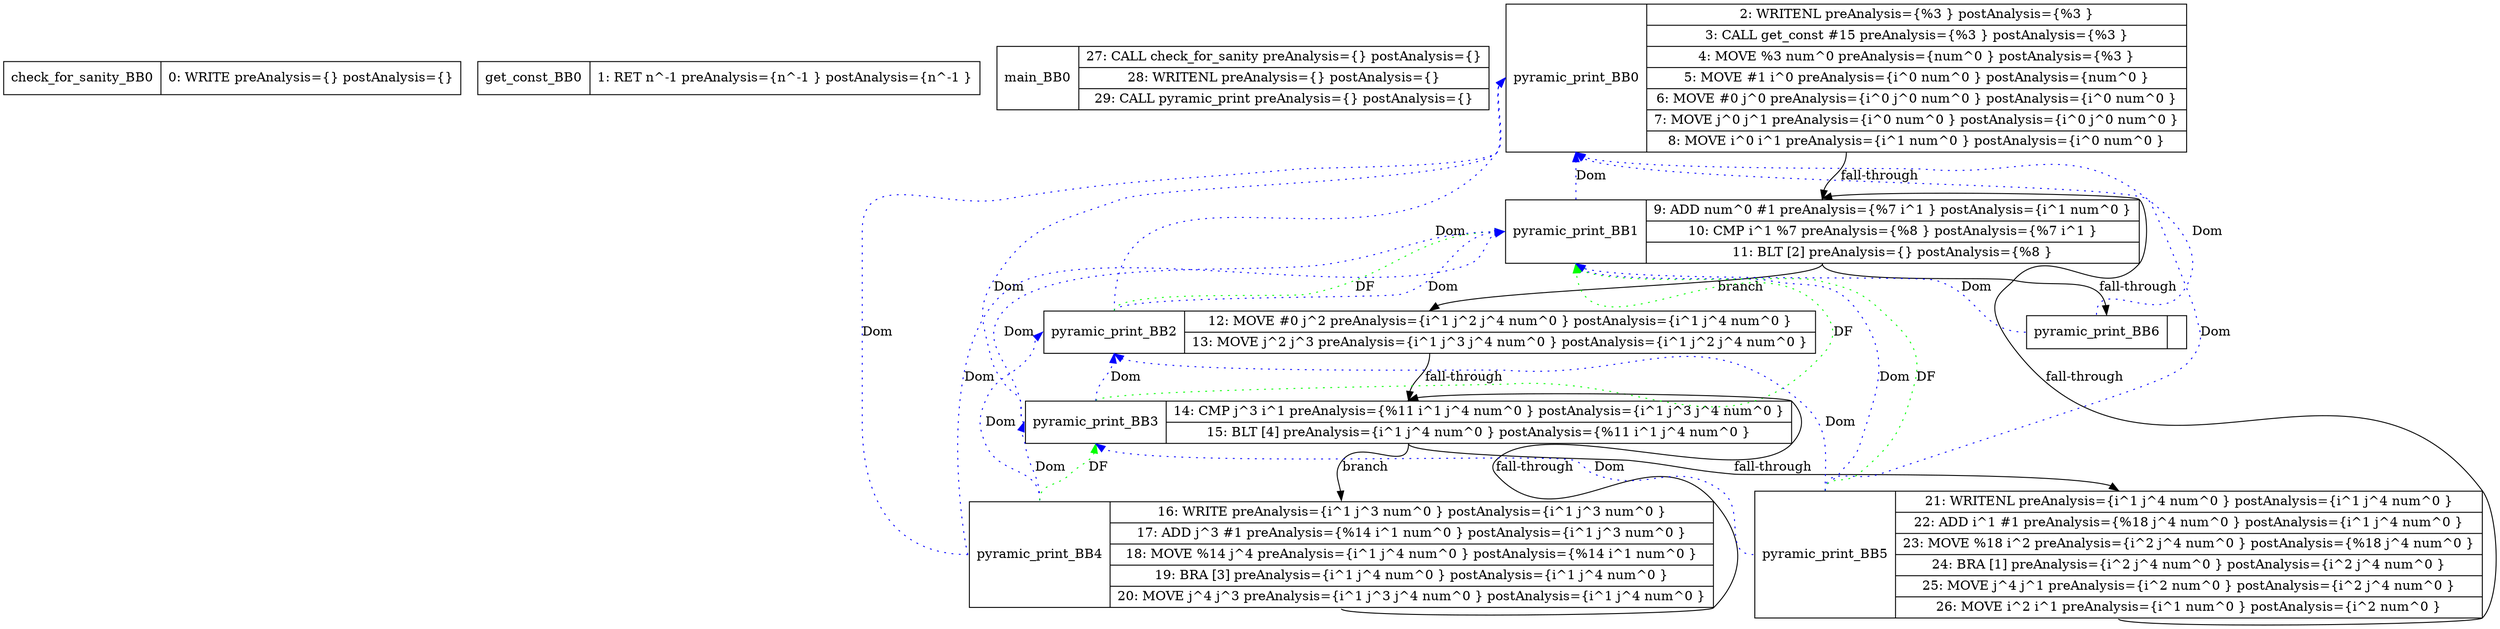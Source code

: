 diGraph G { 
check_for_sanity_BB0 [shape=record, label="<b>check_for_sanity_BB0| {0: WRITE  preAnalysis=\{\} postAnalysis=\{\}}"];
get_const_BB0 [shape=record, label="<b>get_const_BB0| {1: RET n^-1 preAnalysis=\{n^-1 \} postAnalysis=\{n^-1 \}}"];
main_BB0 [shape=record, label="<b>main_BB0| {27: CALL check_for_sanity preAnalysis=\{\} postAnalysis=\{\}|28: WRITENL  preAnalysis=\{\} postAnalysis=\{\}|29: CALL pyramic_print preAnalysis=\{\} postAnalysis=\{\}}"];
pyramic_print_BB0 [shape=record, label="<b>pyramic_print_BB0| {2: WRITENL  preAnalysis=\{%3 \} postAnalysis=\{%3 \}|3: CALL get_const #15 preAnalysis=\{%3 \} postAnalysis=\{%3 \}|4: MOVE %3 num^0 preAnalysis=\{num^0 \} postAnalysis=\{%3 \}|5: MOVE #1 i^0 preAnalysis=\{i^0 num^0 \} postAnalysis=\{num^0 \}|6: MOVE #0 j^0 preAnalysis=\{i^0 j^0 num^0 \} postAnalysis=\{i^0 num^0 \}|7: MOVE j^0 j^1 preAnalysis=\{i^0 num^0 \} postAnalysis=\{i^0 j^0 num^0 \}|8: MOVE i^0 i^1 preAnalysis=\{i^1 num^0 \} postAnalysis=\{i^0 num^0 \}}"];
pyramic_print_BB1 [shape=record, label="<b>pyramic_print_BB1| {9: ADD num^0 #1 preAnalysis=\{%7 i^1 \} postAnalysis=\{i^1 num^0 \}|10: CMP i^1 %7 preAnalysis=\{%8 \} postAnalysis=\{%7 i^1 \}|11: BLT [2] preAnalysis=\{\} postAnalysis=\{%8 \}}"];
pyramic_print_BB2 [shape=record, label="<b>pyramic_print_BB2| {12: MOVE #0 j^2 preAnalysis=\{i^1 j^2 j^4 num^0 \} postAnalysis=\{i^1 j^4 num^0 \}|13: MOVE j^2 j^3 preAnalysis=\{i^1 j^3 j^4 num^0 \} postAnalysis=\{i^1 j^2 j^4 num^0 \}}"];
pyramic_print_BB3 [shape=record, label="<b>pyramic_print_BB3| {14: CMP j^3 i^1 preAnalysis=\{%11 i^1 j^4 num^0 \} postAnalysis=\{i^1 j^3 j^4 num^0 \}|15: BLT [4] preAnalysis=\{i^1 j^4 num^0 \} postAnalysis=\{%11 i^1 j^4 num^0 \}}"];
pyramic_print_BB4 [shape=record, label="<b>pyramic_print_BB4| {16: WRITE  preAnalysis=\{i^1 j^3 num^0 \} postAnalysis=\{i^1 j^3 num^0 \}|17: ADD j^3 #1 preAnalysis=\{%14 i^1 num^0 \} postAnalysis=\{i^1 j^3 num^0 \}|18: MOVE %14 j^4 preAnalysis=\{i^1 j^4 num^0 \} postAnalysis=\{%14 i^1 num^0 \}|19: BRA [3] preAnalysis=\{i^1 j^4 num^0 \} postAnalysis=\{i^1 j^4 num^0 \}|20: MOVE j^4 j^3 preAnalysis=\{i^1 j^3 j^4 num^0 \} postAnalysis=\{i^1 j^4 num^0 \}}"];
pyramic_print_BB5 [shape=record, label="<b>pyramic_print_BB5| {21: WRITENL  preAnalysis=\{i^1 j^4 num^0 \} postAnalysis=\{i^1 j^4 num^0 \}|22: ADD i^1 #1 preAnalysis=\{%18 j^4 num^0 \} postAnalysis=\{i^1 j^4 num^0 \}|23: MOVE %18 i^2 preAnalysis=\{i^2 j^4 num^0 \} postAnalysis=\{%18 j^4 num^0 \}|24: BRA [1] preAnalysis=\{i^2 j^4 num^0 \} postAnalysis=\{i^2 j^4 num^0 \}|25: MOVE j^4 j^1 preAnalysis=\{i^2 num^0 \} postAnalysis=\{i^2 j^4 num^0 \}|26: MOVE i^2 i^1 preAnalysis=\{i^1 num^0 \} postAnalysis=\{i^2 num^0 \}}"];
pyramic_print_BB6 [shape=record, label="<b>pyramic_print_BB6| {}"];

pyramic_print_BB0:s -> pyramic_print_BB1:n [label="fall-through"];
pyramic_print_BB1:s -> pyramic_print_BB2:n [label="branch"];
pyramic_print_BB1:s -> pyramic_print_BB6:n [label="fall-through"];
pyramic_print_BB2:s -> pyramic_print_BB3:n [label="fall-through"];
pyramic_print_BB3:s -> pyramic_print_BB4:n [label="branch"];
pyramic_print_BB3:s -> pyramic_print_BB5:n [label="fall-through"];
pyramic_print_BB4:s -> pyramic_print_BB3:n [label="fall-through"];
pyramic_print_BB5:s -> pyramic_print_BB1:n [label="fall-through"];
pyramic_print_BB1:b -> pyramic_print_BB0:b [color=blue, style=dotted, label="Dom"];
pyramic_print_BB2:b -> pyramic_print_BB0:b [color=blue, style=dotted, label="Dom"];
pyramic_print_BB2:b -> pyramic_print_BB1:b [color=blue, style=dotted, label="Dom"];
pyramic_print_BB3:b -> pyramic_print_BB0:b [color=blue, style=dotted, label="Dom"];
pyramic_print_BB3:b -> pyramic_print_BB1:b [color=blue, style=dotted, label="Dom"];
pyramic_print_BB3:b -> pyramic_print_BB2:b [color=blue, style=dotted, label="Dom"];
pyramic_print_BB4:b -> pyramic_print_BB0:b [color=blue, style=dotted, label="Dom"];
pyramic_print_BB4:b -> pyramic_print_BB1:b [color=blue, style=dotted, label="Dom"];
pyramic_print_BB4:b -> pyramic_print_BB2:b [color=blue, style=dotted, label="Dom"];
pyramic_print_BB4:b -> pyramic_print_BB3:b [color=blue, style=dotted, label="Dom"];
pyramic_print_BB5:b -> pyramic_print_BB0:b [color=blue, style=dotted, label="Dom"];
pyramic_print_BB5:b -> pyramic_print_BB1:b [color=blue, style=dotted, label="Dom"];
pyramic_print_BB5:b -> pyramic_print_BB2:b [color=blue, style=dotted, label="Dom"];
pyramic_print_BB5:b -> pyramic_print_BB3:b [color=blue, style=dotted, label="Dom"];
pyramic_print_BB6:b -> pyramic_print_BB0:b [color=blue, style=dotted, label="Dom"];
pyramic_print_BB6:b -> pyramic_print_BB1:b [color=blue, style=dotted, label="Dom"];
pyramic_print_BB2:b -> pyramic_print_BB1:b [color=green, style=dotted, label="DF"];
pyramic_print_BB3:b -> pyramic_print_BB1:b [color=green, style=dotted, label="DF"];
pyramic_print_BB4:b -> pyramic_print_BB3:b [color=green, style=dotted, label="DF"];
pyramic_print_BB5:b -> pyramic_print_BB1:b [color=green, style=dotted, label="DF"];


}